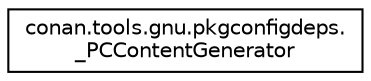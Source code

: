 digraph "Graphical Class Hierarchy"
{
 // LATEX_PDF_SIZE
  edge [fontname="Helvetica",fontsize="10",labelfontname="Helvetica",labelfontsize="10"];
  node [fontname="Helvetica",fontsize="10",shape=record];
  rankdir="LR";
  Node0 [label="conan.tools.gnu.pkgconfigdeps.\l_PCContentGenerator",height=0.2,width=0.4,color="black", fillcolor="white", style="filled",URL="$classconan_1_1tools_1_1gnu_1_1pkgconfigdeps_1_1__PCContentGenerator.html",tooltip=" "];
}
